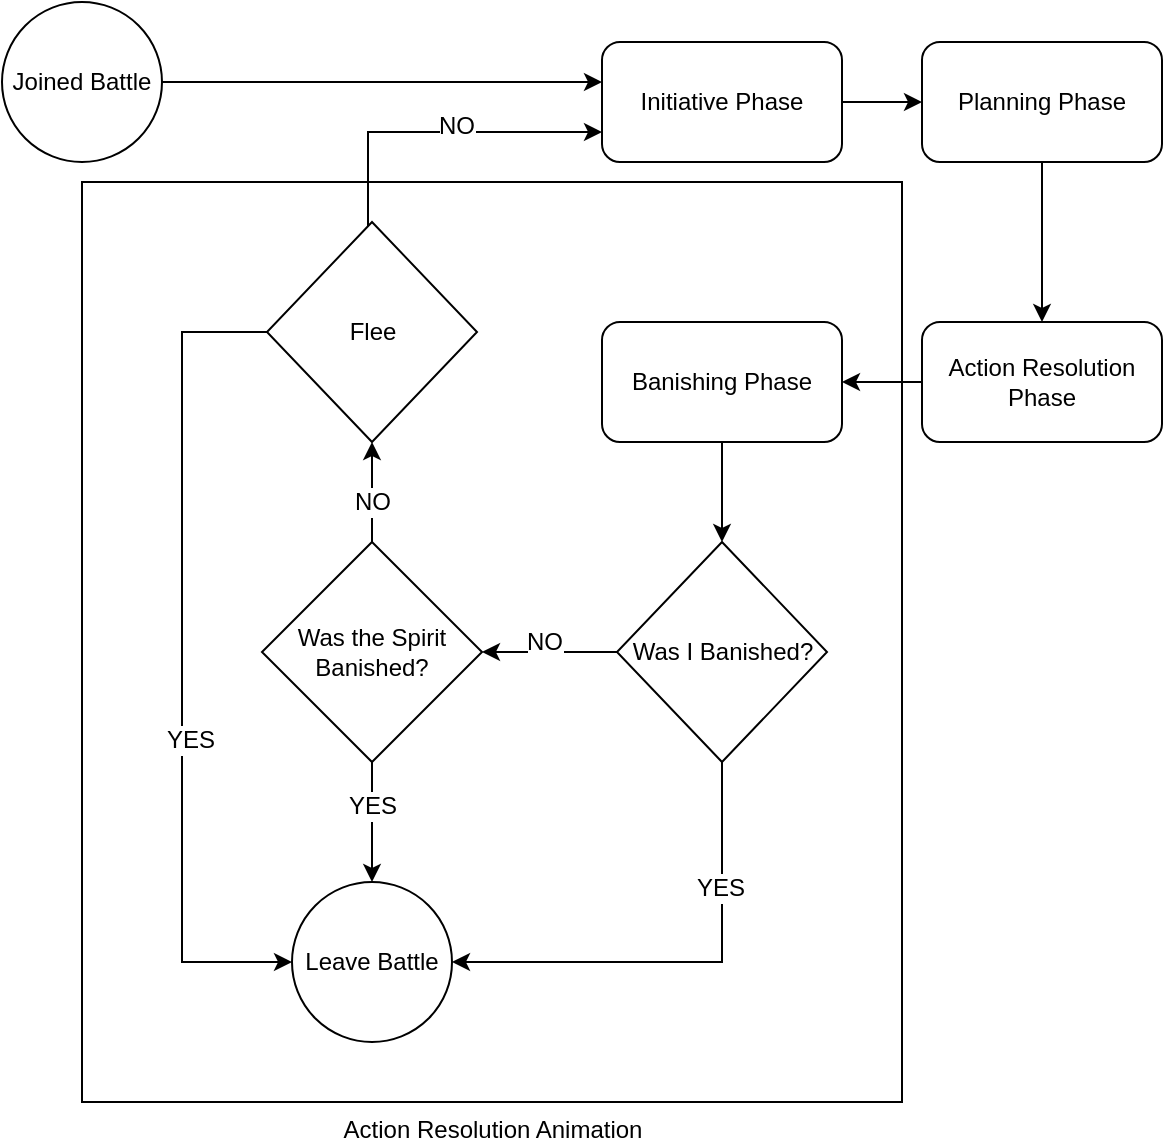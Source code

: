 <mxfile version="12.5.3" type="device"><diagram id="C5RBs43oDa-KdzZeNtuy" name="Page-1"><mxGraphModel dx="1360" dy="862" grid="1" gridSize="10" guides="1" tooltips="1" connect="1" arrows="1" fold="1" page="1" pageScale="1" pageWidth="827" pageHeight="1169" math="0" shadow="0"><root><mxCell id="WIyWlLk6GJQsqaUBKTNV-0"/><mxCell id="WIyWlLk6GJQsqaUBKTNV-1" parent="WIyWlLk6GJQsqaUBKTNV-0"/><mxCell id="HOxrd6f6fJEdCoTfT9Yo-0" value="Action Resolution Animation" style="verticalLabelPosition=bottom;verticalAlign=top;html=1;shape=mxgraph.basic.rect;fillColor2=none;strokeWidth=1;size=20;indent=5;" vertex="1" parent="WIyWlLk6GJQsqaUBKTNV-1"><mxGeometry x="170" y="170" width="410" height="460" as="geometry"/></mxCell><mxCell id="XThERB2xKTxMktGsM1j_-4" value="" style="edgeStyle=orthogonalEdgeStyle;rounded=0;orthogonalLoop=1;jettySize=auto;html=1;" parent="WIyWlLk6GJQsqaUBKTNV-1" source="XThERB2xKTxMktGsM1j_-0" target="XThERB2xKTxMktGsM1j_-7" edge="1"><mxGeometry relative="1" as="geometry"><mxPoint x="320" y="120" as="targetPoint"/><Array as="points"><mxPoint x="390" y="120"/><mxPoint x="390" y="120"/></Array></mxGeometry></mxCell><mxCell id="XThERB2xKTxMktGsM1j_-0" value="Joined Battle" style="ellipse;whiteSpace=wrap;html=1;aspect=fixed;" parent="WIyWlLk6GJQsqaUBKTNV-1" vertex="1"><mxGeometry x="130" y="80" width="80" height="80" as="geometry"/></mxCell><mxCell id="XThERB2xKTxMktGsM1j_-1" value="Leave Battle" style="ellipse;whiteSpace=wrap;html=1;aspect=fixed;" parent="WIyWlLk6GJQsqaUBKTNV-1" vertex="1"><mxGeometry x="275" y="520" width="80" height="80" as="geometry"/></mxCell><mxCell id="XThERB2xKTxMktGsM1j_-58" value="" style="edgeStyle=orthogonalEdgeStyle;rounded=0;orthogonalLoop=1;jettySize=auto;html=1;" parent="WIyWlLk6GJQsqaUBKTNV-1" source="XThERB2xKTxMktGsM1j_-7" target="XThERB2xKTxMktGsM1j_-57" edge="1"><mxGeometry relative="1" as="geometry"/></mxCell><mxCell id="XThERB2xKTxMktGsM1j_-7" value="&lt;div&gt;Initiative Phase&lt;/div&gt;" style="rounded=1;whiteSpace=wrap;html=1;" parent="WIyWlLk6GJQsqaUBKTNV-1" vertex="1"><mxGeometry x="430" y="100" width="120" height="60" as="geometry"/></mxCell><mxCell id="XThERB2xKTxMktGsM1j_-61" value="" style="edgeStyle=orthogonalEdgeStyle;rounded=0;orthogonalLoop=1;jettySize=auto;html=1;" parent="WIyWlLk6GJQsqaUBKTNV-1" source="XThERB2xKTxMktGsM1j_-57" target="XThERB2xKTxMktGsM1j_-13" edge="1"><mxGeometry relative="1" as="geometry"/></mxCell><mxCell id="XThERB2xKTxMktGsM1j_-57" value="&lt;div&gt;Planning Phase&lt;/div&gt;" style="rounded=1;whiteSpace=wrap;html=1;" parent="WIyWlLk6GJQsqaUBKTNV-1" vertex="1"><mxGeometry x="590" y="100" width="120" height="60" as="geometry"/></mxCell><mxCell id="XThERB2xKTxMktGsM1j_-16" value="" style="edgeStyle=orthogonalEdgeStyle;rounded=0;orthogonalLoop=1;jettySize=auto;html=1;" parent="WIyWlLk6GJQsqaUBKTNV-1" source="XThERB2xKTxMktGsM1j_-13" target="XThERB2xKTxMktGsM1j_-15" edge="1"><mxGeometry relative="1" as="geometry"/></mxCell><mxCell id="XThERB2xKTxMktGsM1j_-13" value="Action Resolution Phase" style="rounded=1;whiteSpace=wrap;html=1;" parent="WIyWlLk6GJQsqaUBKTNV-1" vertex="1"><mxGeometry x="590" y="240" width="120" height="60" as="geometry"/></mxCell><mxCell id="XThERB2xKTxMktGsM1j_-39" value="" style="edgeStyle=orthogonalEdgeStyle;rounded=0;orthogonalLoop=1;jettySize=auto;html=1;" parent="WIyWlLk6GJQsqaUBKTNV-1" source="XThERB2xKTxMktGsM1j_-15" target="XThERB2xKTxMktGsM1j_-17" edge="1"><mxGeometry relative="1" as="geometry"/></mxCell><mxCell id="XThERB2xKTxMktGsM1j_-15" value="Banishing Phase" style="rounded=1;whiteSpace=wrap;html=1;" parent="WIyWlLk6GJQsqaUBKTNV-1" vertex="1"><mxGeometry x="430" y="240" width="120" height="60" as="geometry"/></mxCell><mxCell id="XThERB2xKTxMktGsM1j_-20" value="" style="edgeStyle=orthogonalEdgeStyle;rounded=0;orthogonalLoop=1;jettySize=auto;html=1;" parent="WIyWlLk6GJQsqaUBKTNV-1" source="XThERB2xKTxMktGsM1j_-17" target="XThERB2xKTxMktGsM1j_-18" edge="1"><mxGeometry relative="1" as="geometry"/></mxCell><mxCell id="XThERB2xKTxMktGsM1j_-33" value="NO" style="text;html=1;align=center;verticalAlign=middle;resizable=0;points=[];labelBackgroundColor=#ffffff;" parent="XThERB2xKTxMktGsM1j_-20" vertex="1" connectable="0"><mxGeometry x="0.263" relative="1" as="geometry"><mxPoint x="5.5" y="-5" as="offset"/></mxGeometry></mxCell><mxCell id="XThERB2xKTxMktGsM1j_-27" value="" style="edgeStyle=orthogonalEdgeStyle;rounded=0;orthogonalLoop=1;jettySize=auto;html=1;entryX=1;entryY=0.5;entryDx=0;entryDy=0;" parent="WIyWlLk6GJQsqaUBKTNV-1" source="XThERB2xKTxMktGsM1j_-17" target="XThERB2xKTxMktGsM1j_-1" edge="1"><mxGeometry relative="1" as="geometry"><mxPoint x="490" y="540" as="targetPoint"/><Array as="points"><mxPoint x="490" y="560"/></Array></mxGeometry></mxCell><mxCell id="XThERB2xKTxMktGsM1j_-31" value="YES" style="text;html=1;align=center;verticalAlign=middle;resizable=0;points=[];labelBackgroundColor=#ffffff;" parent="XThERB2xKTxMktGsM1j_-27" vertex="1" connectable="0"><mxGeometry x="-0.464" y="-1" relative="1" as="geometry"><mxPoint as="offset"/></mxGeometry></mxCell><mxCell id="XThERB2xKTxMktGsM1j_-17" value="Was I Banished?" style="rhombus;whiteSpace=wrap;html=1;" parent="WIyWlLk6GJQsqaUBKTNV-1" vertex="1"><mxGeometry x="437.5" y="350" width="105" height="110" as="geometry"/></mxCell><mxCell id="XThERB2xKTxMktGsM1j_-44" value="" style="edgeStyle=orthogonalEdgeStyle;rounded=0;orthogonalLoop=1;jettySize=auto;html=1;" parent="WIyWlLk6GJQsqaUBKTNV-1" source="XThERB2xKTxMktGsM1j_-18" target="XThERB2xKTxMktGsM1j_-1" edge="1"><mxGeometry relative="1" as="geometry"/></mxCell><mxCell id="XThERB2xKTxMktGsM1j_-45" value="YES" style="text;html=1;align=center;verticalAlign=middle;resizable=0;points=[];labelBackgroundColor=#ffffff;" parent="XThERB2xKTxMktGsM1j_-44" vertex="1" connectable="0"><mxGeometry x="-0.287" relative="1" as="geometry"><mxPoint as="offset"/></mxGeometry></mxCell><mxCell id="XThERB2xKTxMktGsM1j_-48" value="" style="edgeStyle=orthogonalEdgeStyle;rounded=0;orthogonalLoop=1;jettySize=auto;html=1;" parent="WIyWlLk6GJQsqaUBKTNV-1" source="XThERB2xKTxMktGsM1j_-18" target="XThERB2xKTxMktGsM1j_-47" edge="1"><mxGeometry relative="1" as="geometry"/></mxCell><mxCell id="XThERB2xKTxMktGsM1j_-55" value="NO" style="text;html=1;align=center;verticalAlign=middle;resizable=0;points=[];labelBackgroundColor=#ffffff;" parent="XThERB2xKTxMktGsM1j_-48" vertex="1" connectable="0"><mxGeometry x="-0.611" y="-1" relative="1" as="geometry"><mxPoint x="-1" y="-10.28" as="offset"/></mxGeometry></mxCell><mxCell id="XThERB2xKTxMktGsM1j_-18" value="Was the Spirit Banished?" style="rhombus;whiteSpace=wrap;html=1;" parent="WIyWlLk6GJQsqaUBKTNV-1" vertex="1"><mxGeometry x="260" y="350" width="110" height="110" as="geometry"/></mxCell><mxCell id="XThERB2xKTxMktGsM1j_-50" value="" style="edgeStyle=orthogonalEdgeStyle;rounded=0;orthogonalLoop=1;jettySize=auto;html=1;entryX=0;entryY=0.75;entryDx=0;entryDy=0;" parent="WIyWlLk6GJQsqaUBKTNV-1" source="XThERB2xKTxMktGsM1j_-47" target="XThERB2xKTxMktGsM1j_-7" edge="1"><mxGeometry relative="1" as="geometry"><mxPoint x="312.5" y="110" as="targetPoint"/><Array as="points"><mxPoint x="313" y="145"/></Array></mxGeometry></mxCell><mxCell id="XThERB2xKTxMktGsM1j_-51" value="NO" style="text;html=1;align=center;verticalAlign=middle;resizable=0;points=[];labelBackgroundColor=#ffffff;" parent="XThERB2xKTxMktGsM1j_-50" vertex="1" connectable="0"><mxGeometry x="0.11" y="3" relative="1" as="geometry"><mxPoint as="offset"/></mxGeometry></mxCell><mxCell id="XThERB2xKTxMktGsM1j_-53" value="" style="edgeStyle=orthogonalEdgeStyle;rounded=0;orthogonalLoop=1;jettySize=auto;html=1;entryX=0;entryY=0.5;entryDx=0;entryDy=0;" parent="WIyWlLk6GJQsqaUBKTNV-1" source="XThERB2xKTxMktGsM1j_-47" target="XThERB2xKTxMktGsM1j_-1" edge="1"><mxGeometry relative="1" as="geometry"><mxPoint x="182.5" y="245" as="targetPoint"/><Array as="points"><mxPoint x="220" y="245"/><mxPoint x="220" y="560"/></Array></mxGeometry></mxCell><mxCell id="XThERB2xKTxMktGsM1j_-54" value="YES" style="text;html=1;align=center;verticalAlign=middle;resizable=0;points=[];labelBackgroundColor=#ffffff;" parent="XThERB2xKTxMktGsM1j_-53" vertex="1" connectable="0"><mxGeometry x="0.19" y="4" relative="1" as="geometry"><mxPoint y="1" as="offset"/></mxGeometry></mxCell><mxCell id="XThERB2xKTxMktGsM1j_-47" value="Flee" style="rhombus;whiteSpace=wrap;html=1;" parent="WIyWlLk6GJQsqaUBKTNV-1" vertex="1"><mxGeometry x="262.5" y="190" width="105" height="110" as="geometry"/></mxCell></root></mxGraphModel></diagram></mxfile>